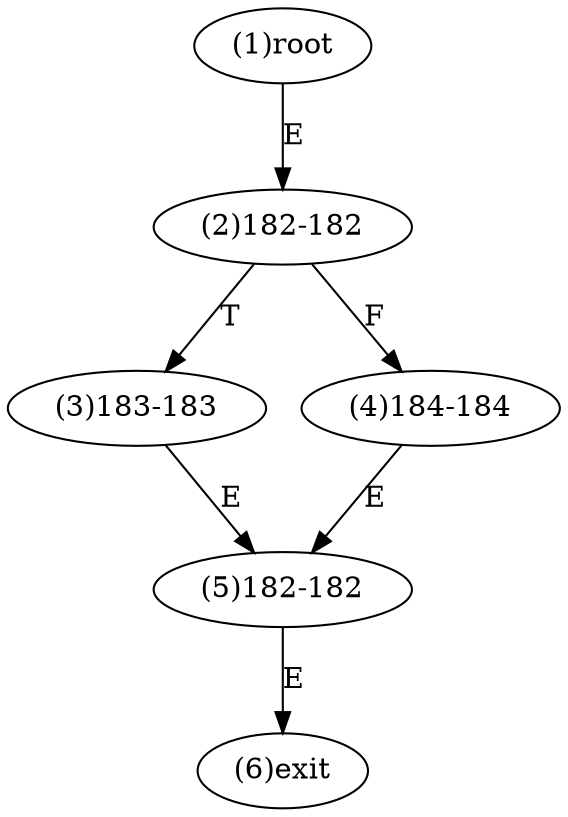digraph "" { 
1[ label="(1)root"];
2[ label="(2)182-182"];
3[ label="(3)183-183"];
4[ label="(4)184-184"];
5[ label="(5)182-182"];
6[ label="(6)exit"];
1->2[ label="E"];
2->4[ label="F"];
2->3[ label="T"];
3->5[ label="E"];
4->5[ label="E"];
5->6[ label="E"];
}